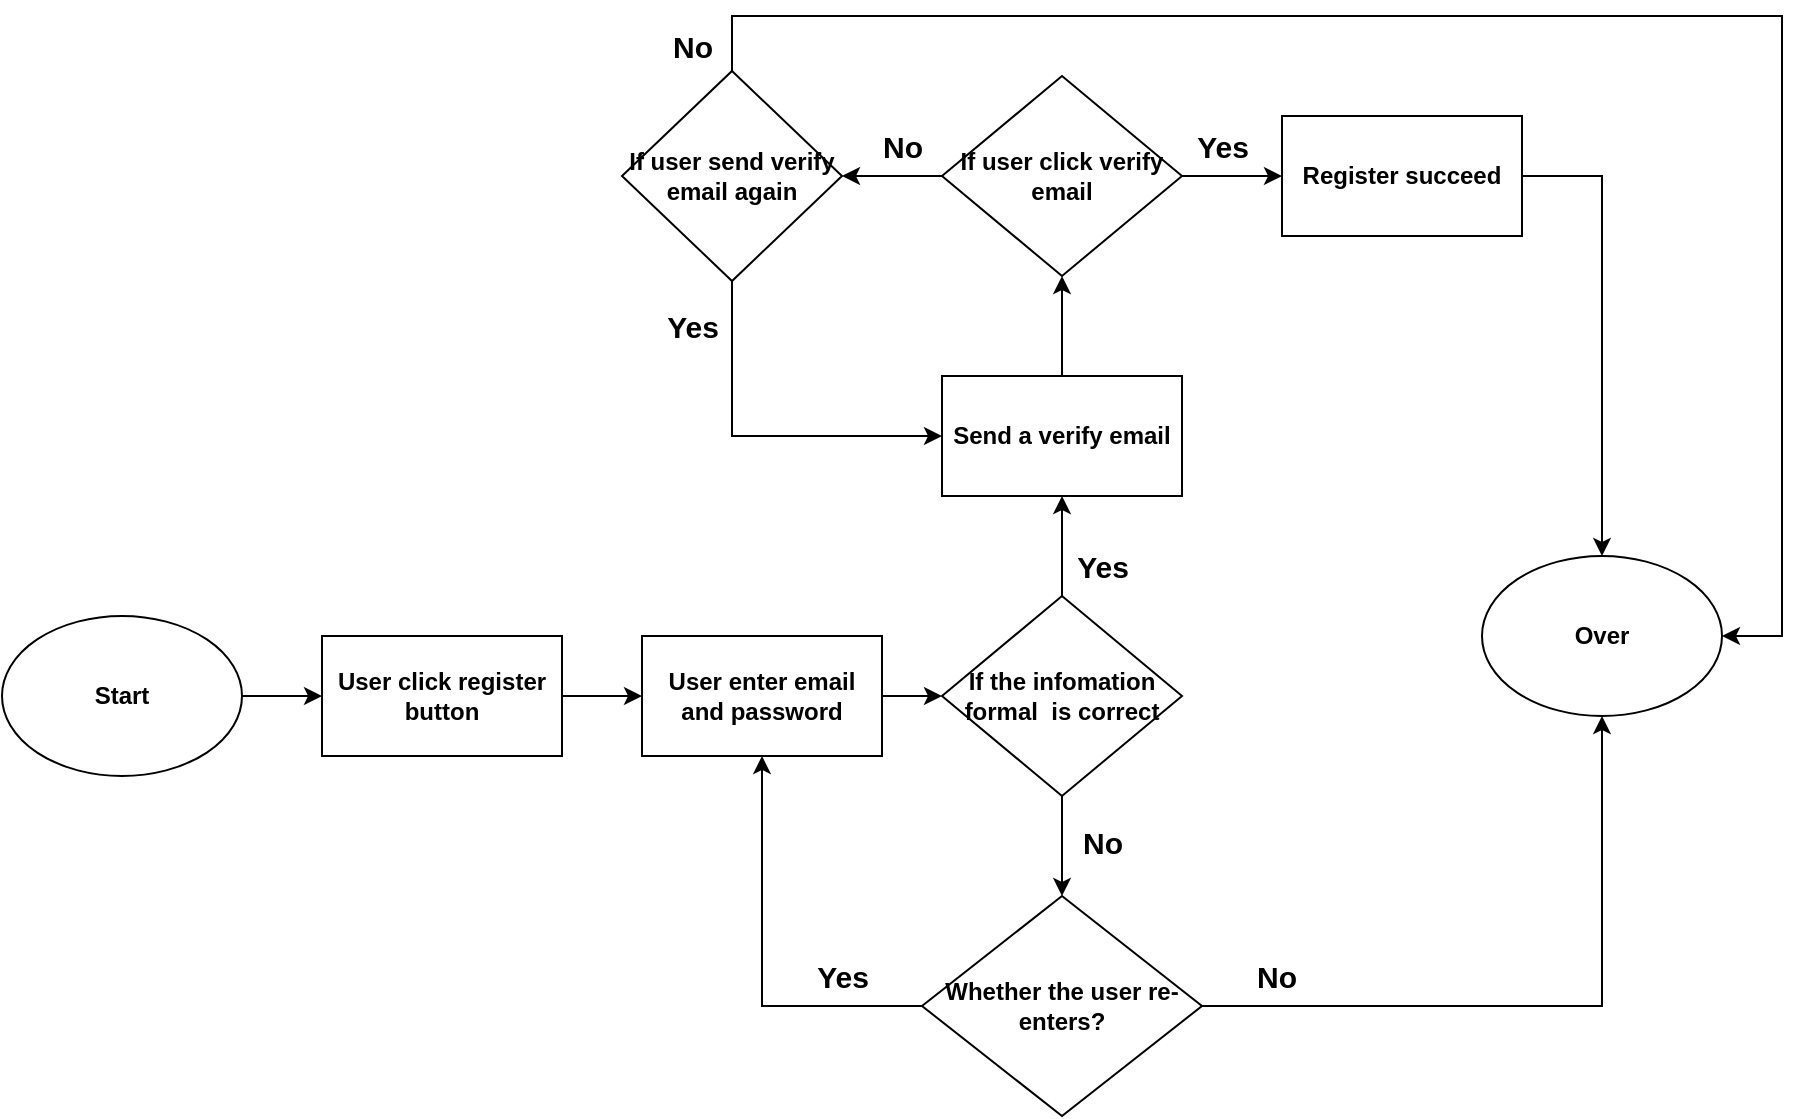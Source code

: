 <mxfile version="22.0.8" type="device">
  <diagram name="第 1 页" id="d0MvfGAoZFXPWcXQXpO0">
    <mxGraphModel dx="1050" dy="534" grid="1" gridSize="10" guides="1" tooltips="1" connect="1" arrows="1" fold="1" page="1" pageScale="1" pageWidth="1654" pageHeight="1169" math="0" shadow="0">
      <root>
        <mxCell id="0" />
        <mxCell id="1" parent="0" />
        <mxCell id="DKkt0BgKR7W6huxDK1Yo-8" value="" style="edgeStyle=orthogonalEdgeStyle;rounded=0;orthogonalLoop=1;jettySize=auto;html=1;fontStyle=1" parent="1" source="DKkt0BgKR7W6huxDK1Yo-1" target="DKkt0BgKR7W6huxDK1Yo-7" edge="1">
          <mxGeometry relative="1" as="geometry" />
        </mxCell>
        <mxCell id="DKkt0BgKR7W6huxDK1Yo-1" value="Start" style="ellipse;whiteSpace=wrap;html=1;fontStyle=1" parent="1" vertex="1">
          <mxGeometry x="170" y="420" width="120" height="80" as="geometry" />
        </mxCell>
        <mxCell id="DKkt0BgKR7W6huxDK1Yo-18" value="" style="edgeStyle=orthogonalEdgeStyle;rounded=0;orthogonalLoop=1;jettySize=auto;html=1;fontStyle=1" parent="1" source="DKkt0BgKR7W6huxDK1Yo-2" target="DKkt0BgKR7W6huxDK1Yo-17" edge="1">
          <mxGeometry relative="1" as="geometry" />
        </mxCell>
        <mxCell id="DKkt0BgKR7W6huxDK1Yo-26" style="edgeStyle=orthogonalEdgeStyle;rounded=0;orthogonalLoop=1;jettySize=auto;html=1;entryX=0.5;entryY=1;entryDx=0;entryDy=0;fontStyle=1" parent="1" source="DKkt0BgKR7W6huxDK1Yo-2" target="DKkt0BgKR7W6huxDK1Yo-25" edge="1">
          <mxGeometry relative="1" as="geometry" />
        </mxCell>
        <mxCell id="DKkt0BgKR7W6huxDK1Yo-2" value="If the infomation formal&amp;nbsp; is correct" style="rhombus;whiteSpace=wrap;html=1;fontStyle=1" parent="1" vertex="1">
          <mxGeometry x="640" y="410" width="120" height="100" as="geometry" />
        </mxCell>
        <mxCell id="DKkt0BgKR7W6huxDK1Yo-22" style="edgeStyle=orthogonalEdgeStyle;rounded=0;orthogonalLoop=1;jettySize=auto;html=1;entryX=0.5;entryY=0;entryDx=0;entryDy=0;fontStyle=1" parent="1" source="DKkt0BgKR7W6huxDK1Yo-5" target="DKkt0BgKR7W6huxDK1Yo-21" edge="1">
          <mxGeometry relative="1" as="geometry">
            <Array as="points">
              <mxPoint x="970" y="200" />
            </Array>
          </mxGeometry>
        </mxCell>
        <mxCell id="DKkt0BgKR7W6huxDK1Yo-5" value="Register succeed" style="rounded=0;whiteSpace=wrap;html=1;fontStyle=1" parent="1" vertex="1">
          <mxGeometry x="810" y="170" width="120" height="60" as="geometry" />
        </mxCell>
        <mxCell id="DKkt0BgKR7W6huxDK1Yo-10" value="" style="edgeStyle=orthogonalEdgeStyle;rounded=0;orthogonalLoop=1;jettySize=auto;html=1;fontStyle=1" parent="1" source="DKkt0BgKR7W6huxDK1Yo-6" target="DKkt0BgKR7W6huxDK1Yo-2" edge="1">
          <mxGeometry relative="1" as="geometry" />
        </mxCell>
        <mxCell id="DKkt0BgKR7W6huxDK1Yo-6" value="User enter email and password" style="rounded=0;whiteSpace=wrap;html=1;fontStyle=1" parent="1" vertex="1">
          <mxGeometry x="490" y="430" width="120" height="60" as="geometry" />
        </mxCell>
        <mxCell id="DKkt0BgKR7W6huxDK1Yo-9" value="" style="edgeStyle=orthogonalEdgeStyle;rounded=0;orthogonalLoop=1;jettySize=auto;html=1;fontStyle=1" parent="1" source="DKkt0BgKR7W6huxDK1Yo-7" target="DKkt0BgKR7W6huxDK1Yo-6" edge="1">
          <mxGeometry relative="1" as="geometry" />
        </mxCell>
        <mxCell id="DKkt0BgKR7W6huxDK1Yo-7" value="User click register button" style="rounded=0;whiteSpace=wrap;html=1;fontStyle=1" parent="1" vertex="1">
          <mxGeometry x="330" y="430" width="120" height="60" as="geometry" />
        </mxCell>
        <mxCell id="DKkt0BgKR7W6huxDK1Yo-13" value="&lt;font style=&quot;font-size: 15px;&quot;&gt;Yes&lt;/font&gt;" style="text;html=1;align=center;verticalAlign=middle;resizable=0;points=[];autosize=1;strokeColor=none;fillColor=none;fontStyle=1" parent="1" vertex="1">
          <mxGeometry x="695" y="380" width="50" height="30" as="geometry" />
        </mxCell>
        <mxCell id="DKkt0BgKR7W6huxDK1Yo-14" value="&lt;font style=&quot;font-size: 15px;&quot;&gt;No&lt;/font&gt;" style="text;html=1;align=center;verticalAlign=middle;resizable=0;points=[];autosize=1;strokeColor=none;fillColor=none;fontStyle=1" parent="1" vertex="1">
          <mxGeometry x="700" y="518" width="40" height="30" as="geometry" />
        </mxCell>
        <mxCell id="DKkt0BgKR7W6huxDK1Yo-19" style="edgeStyle=orthogonalEdgeStyle;rounded=0;orthogonalLoop=1;jettySize=auto;html=1;entryX=0.5;entryY=1;entryDx=0;entryDy=0;fontStyle=1" parent="1" source="DKkt0BgKR7W6huxDK1Yo-17" target="DKkt0BgKR7W6huxDK1Yo-6" edge="1">
          <mxGeometry relative="1" as="geometry" />
        </mxCell>
        <mxCell id="DKkt0BgKR7W6huxDK1Yo-23" style="edgeStyle=orthogonalEdgeStyle;rounded=0;orthogonalLoop=1;jettySize=auto;html=1;entryX=0.5;entryY=1;entryDx=0;entryDy=0;fontStyle=1" parent="1" source="DKkt0BgKR7W6huxDK1Yo-17" target="DKkt0BgKR7W6huxDK1Yo-21" edge="1">
          <mxGeometry relative="1" as="geometry" />
        </mxCell>
        <mxCell id="DKkt0BgKR7W6huxDK1Yo-17" value="Whether the user re-enters?" style="rhombus;whiteSpace=wrap;html=1;fontStyle=1" parent="1" vertex="1">
          <mxGeometry x="630" y="560" width="140" height="110" as="geometry" />
        </mxCell>
        <mxCell id="DKkt0BgKR7W6huxDK1Yo-20" value="&lt;font style=&quot;font-size: 15px;&quot;&gt;Yes&lt;/font&gt;" style="text;html=1;align=center;verticalAlign=middle;resizable=0;points=[];autosize=1;strokeColor=none;fillColor=none;fontStyle=1" parent="1" vertex="1">
          <mxGeometry x="565" y="585" width="50" height="30" as="geometry" />
        </mxCell>
        <mxCell id="DKkt0BgKR7W6huxDK1Yo-21" value="Over" style="ellipse;whiteSpace=wrap;html=1;fontStyle=1" parent="1" vertex="1">
          <mxGeometry x="910" y="390" width="120" height="80" as="geometry" />
        </mxCell>
        <mxCell id="DKkt0BgKR7W6huxDK1Yo-28" value="" style="edgeStyle=orthogonalEdgeStyle;rounded=0;orthogonalLoop=1;jettySize=auto;html=1;fontStyle=1" parent="1" source="DKkt0BgKR7W6huxDK1Yo-25" target="DKkt0BgKR7W6huxDK1Yo-27" edge="1">
          <mxGeometry relative="1" as="geometry" />
        </mxCell>
        <mxCell id="DKkt0BgKR7W6huxDK1Yo-25" value="Send a verify email" style="whiteSpace=wrap;html=1;fontStyle=1" parent="1" vertex="1">
          <mxGeometry x="640" y="300" width="120" height="60" as="geometry" />
        </mxCell>
        <mxCell id="DKkt0BgKR7W6huxDK1Yo-34" style="edgeStyle=orthogonalEdgeStyle;rounded=0;orthogonalLoop=1;jettySize=auto;html=1;entryX=0;entryY=0.5;entryDx=0;entryDy=0;fontStyle=1" parent="1" source="DKkt0BgKR7W6huxDK1Yo-27" target="DKkt0BgKR7W6huxDK1Yo-5" edge="1">
          <mxGeometry relative="1" as="geometry" />
        </mxCell>
        <mxCell id="DKkt0BgKR7W6huxDK1Yo-36" style="edgeStyle=orthogonalEdgeStyle;rounded=0;orthogonalLoop=1;jettySize=auto;html=1;entryX=1;entryY=0.5;entryDx=0;entryDy=0;fontStyle=1" parent="1" source="DKkt0BgKR7W6huxDK1Yo-27" target="DKkt0BgKR7W6huxDK1Yo-35" edge="1">
          <mxGeometry relative="1" as="geometry" />
        </mxCell>
        <mxCell id="DKkt0BgKR7W6huxDK1Yo-27" value="If user click verify email" style="rhombus;whiteSpace=wrap;html=1;fontStyle=1" parent="1" vertex="1">
          <mxGeometry x="640" y="150" width="120" height="100" as="geometry" />
        </mxCell>
        <mxCell id="DKkt0BgKR7W6huxDK1Yo-30" value="&lt;font style=&quot;font-size: 15px;&quot;&gt;Yes&lt;/font&gt;" style="text;html=1;align=center;verticalAlign=middle;resizable=0;points=[];autosize=1;strokeColor=none;fillColor=none;fontStyle=1" parent="1" vertex="1">
          <mxGeometry x="755" y="170" width="50" height="30" as="geometry" />
        </mxCell>
        <mxCell id="DKkt0BgKR7W6huxDK1Yo-31" value="&lt;font style=&quot;font-size: 15px;&quot;&gt;No&lt;/font&gt;" style="text;html=1;align=center;verticalAlign=middle;resizable=0;points=[];autosize=1;strokeColor=none;fillColor=none;fontStyle=1" parent="1" vertex="1">
          <mxGeometry x="600" y="170" width="40" height="30" as="geometry" />
        </mxCell>
        <mxCell id="DKkt0BgKR7W6huxDK1Yo-37" style="edgeStyle=orthogonalEdgeStyle;rounded=0;orthogonalLoop=1;jettySize=auto;html=1;entryX=0;entryY=0.5;entryDx=0;entryDy=0;fontStyle=1" parent="1" source="DKkt0BgKR7W6huxDK1Yo-35" target="DKkt0BgKR7W6huxDK1Yo-25" edge="1">
          <mxGeometry relative="1" as="geometry">
            <Array as="points">
              <mxPoint x="535" y="330" />
            </Array>
          </mxGeometry>
        </mxCell>
        <mxCell id="DKkt0BgKR7W6huxDK1Yo-38" style="edgeStyle=orthogonalEdgeStyle;rounded=0;orthogonalLoop=1;jettySize=auto;html=1;entryX=1;entryY=0.5;entryDx=0;entryDy=0;fontStyle=1" parent="1" source="DKkt0BgKR7W6huxDK1Yo-35" target="DKkt0BgKR7W6huxDK1Yo-21" edge="1">
          <mxGeometry relative="1" as="geometry">
            <Array as="points">
              <mxPoint x="535" y="120" />
              <mxPoint x="1060" y="120" />
              <mxPoint x="1060" y="430" />
            </Array>
          </mxGeometry>
        </mxCell>
        <mxCell id="DKkt0BgKR7W6huxDK1Yo-35" value="If user send verify email again" style="rhombus;whiteSpace=wrap;html=1;fontStyle=1" parent="1" vertex="1">
          <mxGeometry x="480" y="147.5" width="110" height="105" as="geometry" />
        </mxCell>
        <mxCell id="DKkt0BgKR7W6huxDK1Yo-39" value="&lt;font style=&quot;font-size: 15px;&quot;&gt;Yes&lt;/font&gt;" style="text;html=1;align=center;verticalAlign=middle;resizable=0;points=[];autosize=1;strokeColor=none;fillColor=none;fontStyle=1" parent="1" vertex="1">
          <mxGeometry x="490" y="260" width="50" height="30" as="geometry" />
        </mxCell>
        <mxCell id="DKkt0BgKR7W6huxDK1Yo-40" value="&lt;font style=&quot;font-size: 15px;&quot;&gt;No&lt;/font&gt;" style="text;html=1;align=center;verticalAlign=middle;resizable=0;points=[];autosize=1;strokeColor=none;fillColor=none;fontStyle=1" parent="1" vertex="1">
          <mxGeometry x="495" y="120" width="40" height="30" as="geometry" />
        </mxCell>
        <mxCell id="DKkt0BgKR7W6huxDK1Yo-41" value="&lt;font style=&quot;font-size: 15px;&quot;&gt;No&lt;/font&gt;" style="text;html=1;align=center;verticalAlign=middle;resizable=0;points=[];autosize=1;strokeColor=none;fillColor=none;fontStyle=1" parent="1" vertex="1">
          <mxGeometry x="787" y="585" width="40" height="30" as="geometry" />
        </mxCell>
      </root>
    </mxGraphModel>
  </diagram>
</mxfile>
